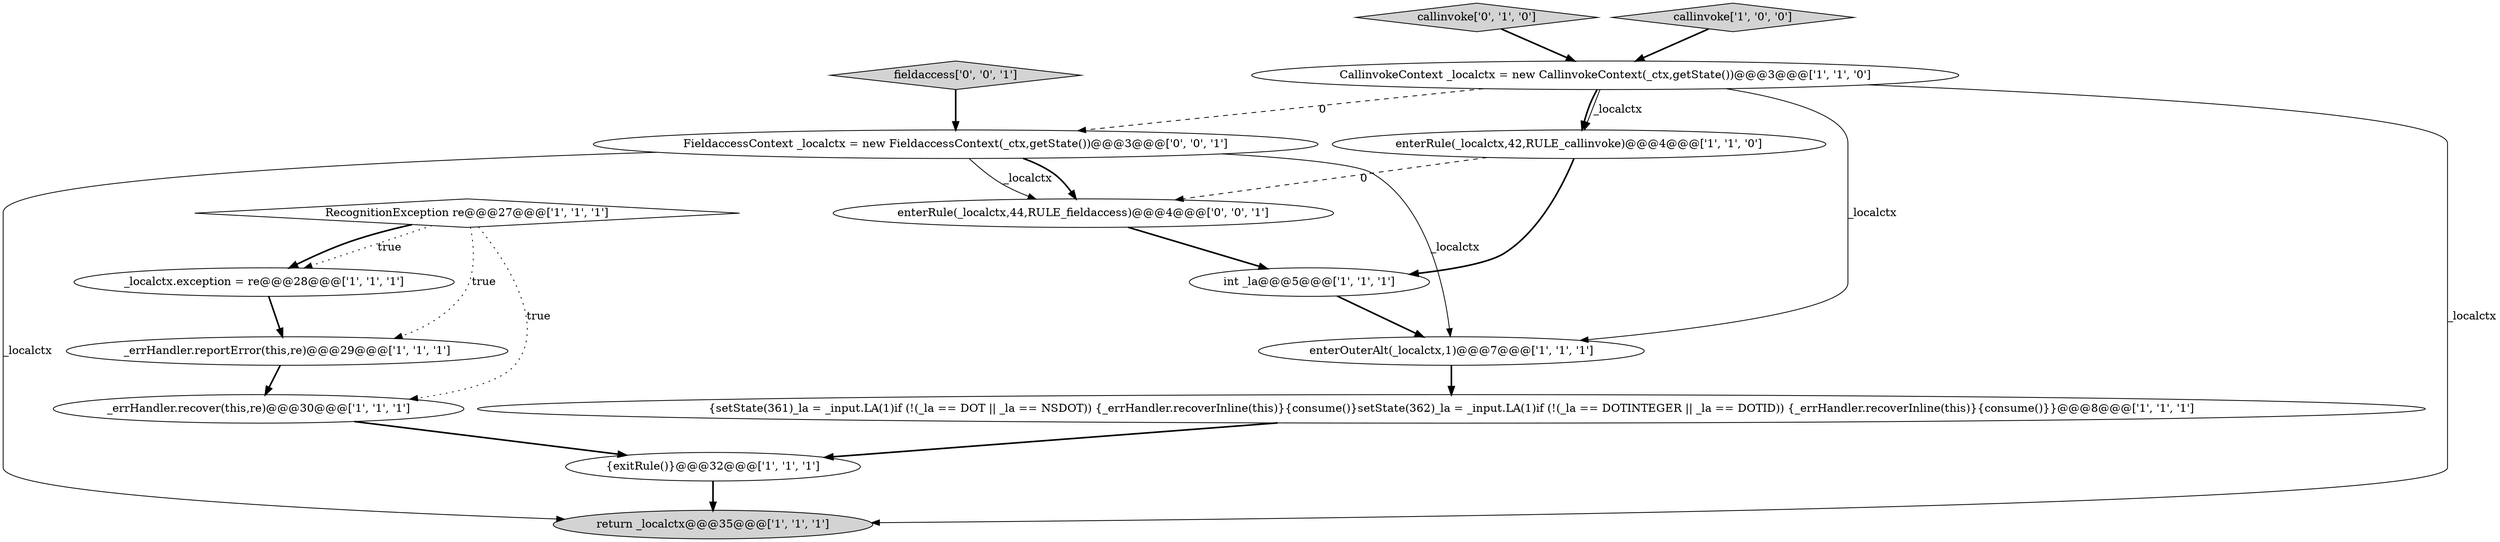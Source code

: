 digraph {
2 [style = filled, label = "enterOuterAlt(_localctx,1)@@@7@@@['1', '1', '1']", fillcolor = white, shape = ellipse image = "AAA0AAABBB1BBB"];
10 [style = filled, label = "int _la@@@5@@@['1', '1', '1']", fillcolor = white, shape = ellipse image = "AAA0AAABBB1BBB"];
14 [style = filled, label = "enterRule(_localctx,44,RULE_fieldaccess)@@@4@@@['0', '0', '1']", fillcolor = white, shape = ellipse image = "AAA0AAABBB3BBB"];
0 [style = filled, label = "enterRule(_localctx,42,RULE_callinvoke)@@@4@@@['1', '1', '0']", fillcolor = white, shape = ellipse image = "AAA0AAABBB1BBB"];
7 [style = filled, label = "CallinvokeContext _localctx = new CallinvokeContext(_ctx,getState())@@@3@@@['1', '1', '0']", fillcolor = white, shape = ellipse image = "AAA0AAABBB1BBB"];
1 [style = filled, label = "{exitRule()}@@@32@@@['1', '1', '1']", fillcolor = white, shape = ellipse image = "AAA0AAABBB1BBB"];
12 [style = filled, label = "callinvoke['0', '1', '0']", fillcolor = lightgray, shape = diamond image = "AAA0AAABBB2BBB"];
5 [style = filled, label = "{setState(361)_la = _input.LA(1)if (!(_la == DOT || _la == NSDOT)) {_errHandler.recoverInline(this)}{consume()}setState(362)_la = _input.LA(1)if (!(_la == DOTINTEGER || _la == DOTID)) {_errHandler.recoverInline(this)}{consume()}}@@@8@@@['1', '1', '1']", fillcolor = white, shape = ellipse image = "AAA0AAABBB1BBB"];
8 [style = filled, label = "_localctx.exception = re@@@28@@@['1', '1', '1']", fillcolor = white, shape = ellipse image = "AAA0AAABBB1BBB"];
3 [style = filled, label = "callinvoke['1', '0', '0']", fillcolor = lightgray, shape = diamond image = "AAA0AAABBB1BBB"];
4 [style = filled, label = "return _localctx@@@35@@@['1', '1', '1']", fillcolor = lightgray, shape = ellipse image = "AAA0AAABBB1BBB"];
13 [style = filled, label = "fieldaccess['0', '0', '1']", fillcolor = lightgray, shape = diamond image = "AAA0AAABBB3BBB"];
15 [style = filled, label = "FieldaccessContext _localctx = new FieldaccessContext(_ctx,getState())@@@3@@@['0', '0', '1']", fillcolor = white, shape = ellipse image = "AAA0AAABBB3BBB"];
11 [style = filled, label = "RecognitionException re@@@27@@@['1', '1', '1']", fillcolor = white, shape = diamond image = "AAA0AAABBB1BBB"];
6 [style = filled, label = "_errHandler.recover(this,re)@@@30@@@['1', '1', '1']", fillcolor = white, shape = ellipse image = "AAA0AAABBB1BBB"];
9 [style = filled, label = "_errHandler.reportError(this,re)@@@29@@@['1', '1', '1']", fillcolor = white, shape = ellipse image = "AAA0AAABBB1BBB"];
12->7 [style = bold, label=""];
11->9 [style = dotted, label="true"];
13->15 [style = bold, label=""];
8->9 [style = bold, label=""];
10->2 [style = bold, label=""];
7->15 [style = dashed, label="0"];
15->2 [style = solid, label="_localctx"];
15->14 [style = solid, label="_localctx"];
2->5 [style = bold, label=""];
5->1 [style = bold, label=""];
0->14 [style = dashed, label="0"];
15->4 [style = solid, label="_localctx"];
3->7 [style = bold, label=""];
7->0 [style = solid, label="_localctx"];
9->6 [style = bold, label=""];
0->10 [style = bold, label=""];
11->8 [style = dotted, label="true"];
7->2 [style = solid, label="_localctx"];
15->14 [style = bold, label=""];
11->8 [style = bold, label=""];
11->6 [style = dotted, label="true"];
7->0 [style = bold, label=""];
1->4 [style = bold, label=""];
7->4 [style = solid, label="_localctx"];
14->10 [style = bold, label=""];
6->1 [style = bold, label=""];
}
